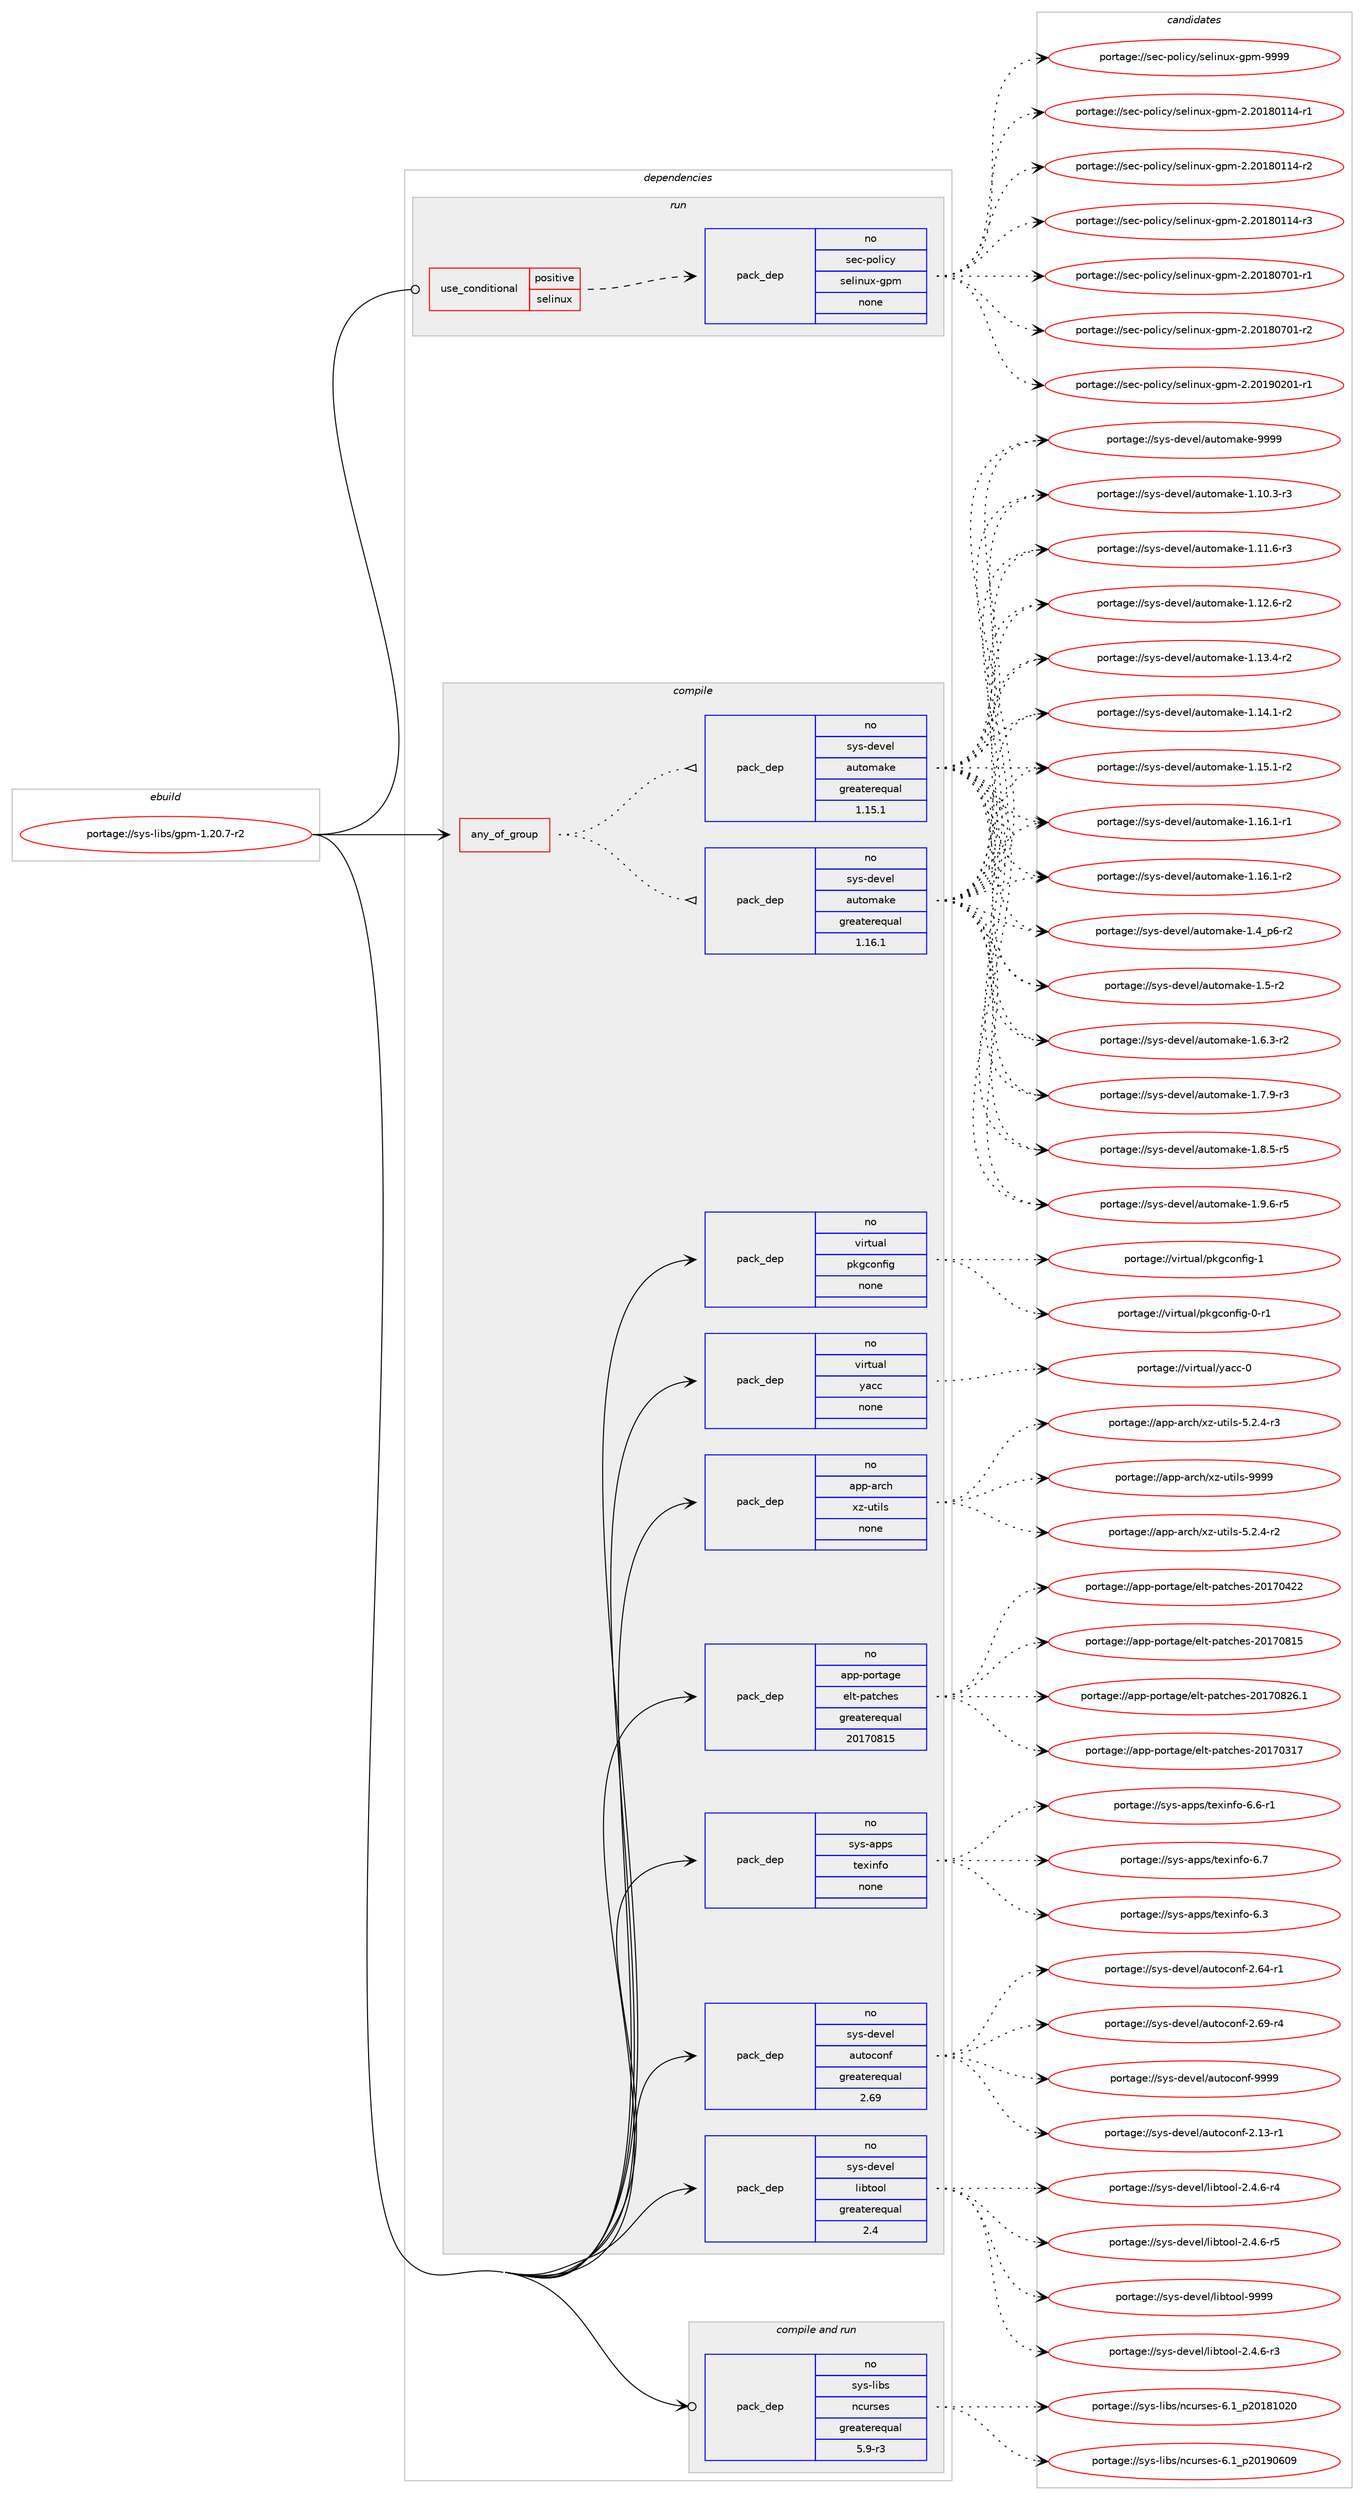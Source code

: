 digraph prolog {

# *************
# Graph options
# *************

newrank=true;
concentrate=true;
compound=true;
graph [rankdir=LR,fontname=Helvetica,fontsize=10,ranksep=1.5];#, ranksep=2.5, nodesep=0.2];
edge  [arrowhead=vee];
node  [fontname=Helvetica,fontsize=10];

# **********
# The ebuild
# **********

subgraph cluster_leftcol {
color=gray;
rank=same;
label=<<i>ebuild</i>>;
id [label="portage://sys-libs/gpm-1.20.7-r2", color=red, width=4, href="../sys-libs/gpm-1.20.7-r2.svg"];
}

# ****************
# The dependencies
# ****************

subgraph cluster_midcol {
color=gray;
label=<<i>dependencies</i>>;
subgraph cluster_compile {
fillcolor="#eeeeee";
style=filled;
label=<<i>compile</i>>;
subgraph any6994 {
dependency430521 [label=<<TABLE BORDER="0" CELLBORDER="1" CELLSPACING="0" CELLPADDING="4"><TR><TD CELLPADDING="10">any_of_group</TD></TR></TABLE>>, shape=none, color=red];subgraph pack319202 {
dependency430522 [label=<<TABLE BORDER="0" CELLBORDER="1" CELLSPACING="0" CELLPADDING="4" WIDTH="220"><TR><TD ROWSPAN="6" CELLPADDING="30">pack_dep</TD></TR><TR><TD WIDTH="110">no</TD></TR><TR><TD>sys-devel</TD></TR><TR><TD>automake</TD></TR><TR><TD>greaterequal</TD></TR><TR><TD>1.16.1</TD></TR></TABLE>>, shape=none, color=blue];
}
dependency430521:e -> dependency430522:w [weight=20,style="dotted",arrowhead="oinv"];
subgraph pack319203 {
dependency430523 [label=<<TABLE BORDER="0" CELLBORDER="1" CELLSPACING="0" CELLPADDING="4" WIDTH="220"><TR><TD ROWSPAN="6" CELLPADDING="30">pack_dep</TD></TR><TR><TD WIDTH="110">no</TD></TR><TR><TD>sys-devel</TD></TR><TR><TD>automake</TD></TR><TR><TD>greaterequal</TD></TR><TR><TD>1.15.1</TD></TR></TABLE>>, shape=none, color=blue];
}
dependency430521:e -> dependency430523:w [weight=20,style="dotted",arrowhead="oinv"];
}
id:e -> dependency430521:w [weight=20,style="solid",arrowhead="vee"];
subgraph pack319204 {
dependency430524 [label=<<TABLE BORDER="0" CELLBORDER="1" CELLSPACING="0" CELLPADDING="4" WIDTH="220"><TR><TD ROWSPAN="6" CELLPADDING="30">pack_dep</TD></TR><TR><TD WIDTH="110">no</TD></TR><TR><TD>app-arch</TD></TR><TR><TD>xz-utils</TD></TR><TR><TD>none</TD></TR><TR><TD></TD></TR></TABLE>>, shape=none, color=blue];
}
id:e -> dependency430524:w [weight=20,style="solid",arrowhead="vee"];
subgraph pack319205 {
dependency430525 [label=<<TABLE BORDER="0" CELLBORDER="1" CELLSPACING="0" CELLPADDING="4" WIDTH="220"><TR><TD ROWSPAN="6" CELLPADDING="30">pack_dep</TD></TR><TR><TD WIDTH="110">no</TD></TR><TR><TD>app-portage</TD></TR><TR><TD>elt-patches</TD></TR><TR><TD>greaterequal</TD></TR><TR><TD>20170815</TD></TR></TABLE>>, shape=none, color=blue];
}
id:e -> dependency430525:w [weight=20,style="solid",arrowhead="vee"];
subgraph pack319206 {
dependency430526 [label=<<TABLE BORDER="0" CELLBORDER="1" CELLSPACING="0" CELLPADDING="4" WIDTH="220"><TR><TD ROWSPAN="6" CELLPADDING="30">pack_dep</TD></TR><TR><TD WIDTH="110">no</TD></TR><TR><TD>sys-apps</TD></TR><TR><TD>texinfo</TD></TR><TR><TD>none</TD></TR><TR><TD></TD></TR></TABLE>>, shape=none, color=blue];
}
id:e -> dependency430526:w [weight=20,style="solid",arrowhead="vee"];
subgraph pack319207 {
dependency430527 [label=<<TABLE BORDER="0" CELLBORDER="1" CELLSPACING="0" CELLPADDING="4" WIDTH="220"><TR><TD ROWSPAN="6" CELLPADDING="30">pack_dep</TD></TR><TR><TD WIDTH="110">no</TD></TR><TR><TD>sys-devel</TD></TR><TR><TD>autoconf</TD></TR><TR><TD>greaterequal</TD></TR><TR><TD>2.69</TD></TR></TABLE>>, shape=none, color=blue];
}
id:e -> dependency430527:w [weight=20,style="solid",arrowhead="vee"];
subgraph pack319208 {
dependency430528 [label=<<TABLE BORDER="0" CELLBORDER="1" CELLSPACING="0" CELLPADDING="4" WIDTH="220"><TR><TD ROWSPAN="6" CELLPADDING="30">pack_dep</TD></TR><TR><TD WIDTH="110">no</TD></TR><TR><TD>sys-devel</TD></TR><TR><TD>libtool</TD></TR><TR><TD>greaterequal</TD></TR><TR><TD>2.4</TD></TR></TABLE>>, shape=none, color=blue];
}
id:e -> dependency430528:w [weight=20,style="solid",arrowhead="vee"];
subgraph pack319209 {
dependency430529 [label=<<TABLE BORDER="0" CELLBORDER="1" CELLSPACING="0" CELLPADDING="4" WIDTH="220"><TR><TD ROWSPAN="6" CELLPADDING="30">pack_dep</TD></TR><TR><TD WIDTH="110">no</TD></TR><TR><TD>virtual</TD></TR><TR><TD>pkgconfig</TD></TR><TR><TD>none</TD></TR><TR><TD></TD></TR></TABLE>>, shape=none, color=blue];
}
id:e -> dependency430529:w [weight=20,style="solid",arrowhead="vee"];
subgraph pack319210 {
dependency430530 [label=<<TABLE BORDER="0" CELLBORDER="1" CELLSPACING="0" CELLPADDING="4" WIDTH="220"><TR><TD ROWSPAN="6" CELLPADDING="30">pack_dep</TD></TR><TR><TD WIDTH="110">no</TD></TR><TR><TD>virtual</TD></TR><TR><TD>yacc</TD></TR><TR><TD>none</TD></TR><TR><TD></TD></TR></TABLE>>, shape=none, color=blue];
}
id:e -> dependency430530:w [weight=20,style="solid",arrowhead="vee"];
}
subgraph cluster_compileandrun {
fillcolor="#eeeeee";
style=filled;
label=<<i>compile and run</i>>;
subgraph pack319211 {
dependency430531 [label=<<TABLE BORDER="0" CELLBORDER="1" CELLSPACING="0" CELLPADDING="4" WIDTH="220"><TR><TD ROWSPAN="6" CELLPADDING="30">pack_dep</TD></TR><TR><TD WIDTH="110">no</TD></TR><TR><TD>sys-libs</TD></TR><TR><TD>ncurses</TD></TR><TR><TD>greaterequal</TD></TR><TR><TD>5.9-r3</TD></TR></TABLE>>, shape=none, color=blue];
}
id:e -> dependency430531:w [weight=20,style="solid",arrowhead="odotvee"];
}
subgraph cluster_run {
fillcolor="#eeeeee";
style=filled;
label=<<i>run</i>>;
subgraph cond104081 {
dependency430532 [label=<<TABLE BORDER="0" CELLBORDER="1" CELLSPACING="0" CELLPADDING="4"><TR><TD ROWSPAN="3" CELLPADDING="10">use_conditional</TD></TR><TR><TD>positive</TD></TR><TR><TD>selinux</TD></TR></TABLE>>, shape=none, color=red];
subgraph pack319212 {
dependency430533 [label=<<TABLE BORDER="0" CELLBORDER="1" CELLSPACING="0" CELLPADDING="4" WIDTH="220"><TR><TD ROWSPAN="6" CELLPADDING="30">pack_dep</TD></TR><TR><TD WIDTH="110">no</TD></TR><TR><TD>sec-policy</TD></TR><TR><TD>selinux-gpm</TD></TR><TR><TD>none</TD></TR><TR><TD></TD></TR></TABLE>>, shape=none, color=blue];
}
dependency430532:e -> dependency430533:w [weight=20,style="dashed",arrowhead="vee"];
}
id:e -> dependency430532:w [weight=20,style="solid",arrowhead="odot"];
}
}

# **************
# The candidates
# **************

subgraph cluster_choices {
rank=same;
color=gray;
label=<<i>candidates</i>>;

subgraph choice319202 {
color=black;
nodesep=1;
choiceportage11512111545100101118101108479711711611110997107101454946494846514511451 [label="portage://sys-devel/automake-1.10.3-r3", color=red, width=4,href="../sys-devel/automake-1.10.3-r3.svg"];
choiceportage11512111545100101118101108479711711611110997107101454946494946544511451 [label="portage://sys-devel/automake-1.11.6-r3", color=red, width=4,href="../sys-devel/automake-1.11.6-r3.svg"];
choiceportage11512111545100101118101108479711711611110997107101454946495046544511450 [label="portage://sys-devel/automake-1.12.6-r2", color=red, width=4,href="../sys-devel/automake-1.12.6-r2.svg"];
choiceportage11512111545100101118101108479711711611110997107101454946495146524511450 [label="portage://sys-devel/automake-1.13.4-r2", color=red, width=4,href="../sys-devel/automake-1.13.4-r2.svg"];
choiceportage11512111545100101118101108479711711611110997107101454946495246494511450 [label="portage://sys-devel/automake-1.14.1-r2", color=red, width=4,href="../sys-devel/automake-1.14.1-r2.svg"];
choiceportage11512111545100101118101108479711711611110997107101454946495346494511450 [label="portage://sys-devel/automake-1.15.1-r2", color=red, width=4,href="../sys-devel/automake-1.15.1-r2.svg"];
choiceportage11512111545100101118101108479711711611110997107101454946495446494511449 [label="portage://sys-devel/automake-1.16.1-r1", color=red, width=4,href="../sys-devel/automake-1.16.1-r1.svg"];
choiceportage11512111545100101118101108479711711611110997107101454946495446494511450 [label="portage://sys-devel/automake-1.16.1-r2", color=red, width=4,href="../sys-devel/automake-1.16.1-r2.svg"];
choiceportage115121115451001011181011084797117116111109971071014549465295112544511450 [label="portage://sys-devel/automake-1.4_p6-r2", color=red, width=4,href="../sys-devel/automake-1.4_p6-r2.svg"];
choiceportage11512111545100101118101108479711711611110997107101454946534511450 [label="portage://sys-devel/automake-1.5-r2", color=red, width=4,href="../sys-devel/automake-1.5-r2.svg"];
choiceportage115121115451001011181011084797117116111109971071014549465446514511450 [label="portage://sys-devel/automake-1.6.3-r2", color=red, width=4,href="../sys-devel/automake-1.6.3-r2.svg"];
choiceportage115121115451001011181011084797117116111109971071014549465546574511451 [label="portage://sys-devel/automake-1.7.9-r3", color=red, width=4,href="../sys-devel/automake-1.7.9-r3.svg"];
choiceportage115121115451001011181011084797117116111109971071014549465646534511453 [label="portage://sys-devel/automake-1.8.5-r5", color=red, width=4,href="../sys-devel/automake-1.8.5-r5.svg"];
choiceportage115121115451001011181011084797117116111109971071014549465746544511453 [label="portage://sys-devel/automake-1.9.6-r5", color=red, width=4,href="../sys-devel/automake-1.9.6-r5.svg"];
choiceportage115121115451001011181011084797117116111109971071014557575757 [label="portage://sys-devel/automake-9999", color=red, width=4,href="../sys-devel/automake-9999.svg"];
dependency430522:e -> choiceportage11512111545100101118101108479711711611110997107101454946494846514511451:w [style=dotted,weight="100"];
dependency430522:e -> choiceportage11512111545100101118101108479711711611110997107101454946494946544511451:w [style=dotted,weight="100"];
dependency430522:e -> choiceportage11512111545100101118101108479711711611110997107101454946495046544511450:w [style=dotted,weight="100"];
dependency430522:e -> choiceportage11512111545100101118101108479711711611110997107101454946495146524511450:w [style=dotted,weight="100"];
dependency430522:e -> choiceportage11512111545100101118101108479711711611110997107101454946495246494511450:w [style=dotted,weight="100"];
dependency430522:e -> choiceportage11512111545100101118101108479711711611110997107101454946495346494511450:w [style=dotted,weight="100"];
dependency430522:e -> choiceportage11512111545100101118101108479711711611110997107101454946495446494511449:w [style=dotted,weight="100"];
dependency430522:e -> choiceportage11512111545100101118101108479711711611110997107101454946495446494511450:w [style=dotted,weight="100"];
dependency430522:e -> choiceportage115121115451001011181011084797117116111109971071014549465295112544511450:w [style=dotted,weight="100"];
dependency430522:e -> choiceportage11512111545100101118101108479711711611110997107101454946534511450:w [style=dotted,weight="100"];
dependency430522:e -> choiceportage115121115451001011181011084797117116111109971071014549465446514511450:w [style=dotted,weight="100"];
dependency430522:e -> choiceportage115121115451001011181011084797117116111109971071014549465546574511451:w [style=dotted,weight="100"];
dependency430522:e -> choiceportage115121115451001011181011084797117116111109971071014549465646534511453:w [style=dotted,weight="100"];
dependency430522:e -> choiceportage115121115451001011181011084797117116111109971071014549465746544511453:w [style=dotted,weight="100"];
dependency430522:e -> choiceportage115121115451001011181011084797117116111109971071014557575757:w [style=dotted,weight="100"];
}
subgraph choice319203 {
color=black;
nodesep=1;
choiceportage11512111545100101118101108479711711611110997107101454946494846514511451 [label="portage://sys-devel/automake-1.10.3-r3", color=red, width=4,href="../sys-devel/automake-1.10.3-r3.svg"];
choiceportage11512111545100101118101108479711711611110997107101454946494946544511451 [label="portage://sys-devel/automake-1.11.6-r3", color=red, width=4,href="../sys-devel/automake-1.11.6-r3.svg"];
choiceportage11512111545100101118101108479711711611110997107101454946495046544511450 [label="portage://sys-devel/automake-1.12.6-r2", color=red, width=4,href="../sys-devel/automake-1.12.6-r2.svg"];
choiceportage11512111545100101118101108479711711611110997107101454946495146524511450 [label="portage://sys-devel/automake-1.13.4-r2", color=red, width=4,href="../sys-devel/automake-1.13.4-r2.svg"];
choiceportage11512111545100101118101108479711711611110997107101454946495246494511450 [label="portage://sys-devel/automake-1.14.1-r2", color=red, width=4,href="../sys-devel/automake-1.14.1-r2.svg"];
choiceportage11512111545100101118101108479711711611110997107101454946495346494511450 [label="portage://sys-devel/automake-1.15.1-r2", color=red, width=4,href="../sys-devel/automake-1.15.1-r2.svg"];
choiceportage11512111545100101118101108479711711611110997107101454946495446494511449 [label="portage://sys-devel/automake-1.16.1-r1", color=red, width=4,href="../sys-devel/automake-1.16.1-r1.svg"];
choiceportage11512111545100101118101108479711711611110997107101454946495446494511450 [label="portage://sys-devel/automake-1.16.1-r2", color=red, width=4,href="../sys-devel/automake-1.16.1-r2.svg"];
choiceportage115121115451001011181011084797117116111109971071014549465295112544511450 [label="portage://sys-devel/automake-1.4_p6-r2", color=red, width=4,href="../sys-devel/automake-1.4_p6-r2.svg"];
choiceportage11512111545100101118101108479711711611110997107101454946534511450 [label="portage://sys-devel/automake-1.5-r2", color=red, width=4,href="../sys-devel/automake-1.5-r2.svg"];
choiceportage115121115451001011181011084797117116111109971071014549465446514511450 [label="portage://sys-devel/automake-1.6.3-r2", color=red, width=4,href="../sys-devel/automake-1.6.3-r2.svg"];
choiceportage115121115451001011181011084797117116111109971071014549465546574511451 [label="portage://sys-devel/automake-1.7.9-r3", color=red, width=4,href="../sys-devel/automake-1.7.9-r3.svg"];
choiceportage115121115451001011181011084797117116111109971071014549465646534511453 [label="portage://sys-devel/automake-1.8.5-r5", color=red, width=4,href="../sys-devel/automake-1.8.5-r5.svg"];
choiceportage115121115451001011181011084797117116111109971071014549465746544511453 [label="portage://sys-devel/automake-1.9.6-r5", color=red, width=4,href="../sys-devel/automake-1.9.6-r5.svg"];
choiceportage115121115451001011181011084797117116111109971071014557575757 [label="portage://sys-devel/automake-9999", color=red, width=4,href="../sys-devel/automake-9999.svg"];
dependency430523:e -> choiceportage11512111545100101118101108479711711611110997107101454946494846514511451:w [style=dotted,weight="100"];
dependency430523:e -> choiceportage11512111545100101118101108479711711611110997107101454946494946544511451:w [style=dotted,weight="100"];
dependency430523:e -> choiceportage11512111545100101118101108479711711611110997107101454946495046544511450:w [style=dotted,weight="100"];
dependency430523:e -> choiceportage11512111545100101118101108479711711611110997107101454946495146524511450:w [style=dotted,weight="100"];
dependency430523:e -> choiceportage11512111545100101118101108479711711611110997107101454946495246494511450:w [style=dotted,weight="100"];
dependency430523:e -> choiceportage11512111545100101118101108479711711611110997107101454946495346494511450:w [style=dotted,weight="100"];
dependency430523:e -> choiceportage11512111545100101118101108479711711611110997107101454946495446494511449:w [style=dotted,weight="100"];
dependency430523:e -> choiceportage11512111545100101118101108479711711611110997107101454946495446494511450:w [style=dotted,weight="100"];
dependency430523:e -> choiceportage115121115451001011181011084797117116111109971071014549465295112544511450:w [style=dotted,weight="100"];
dependency430523:e -> choiceportage11512111545100101118101108479711711611110997107101454946534511450:w [style=dotted,weight="100"];
dependency430523:e -> choiceportage115121115451001011181011084797117116111109971071014549465446514511450:w [style=dotted,weight="100"];
dependency430523:e -> choiceportage115121115451001011181011084797117116111109971071014549465546574511451:w [style=dotted,weight="100"];
dependency430523:e -> choiceportage115121115451001011181011084797117116111109971071014549465646534511453:w [style=dotted,weight="100"];
dependency430523:e -> choiceportage115121115451001011181011084797117116111109971071014549465746544511453:w [style=dotted,weight="100"];
dependency430523:e -> choiceportage115121115451001011181011084797117116111109971071014557575757:w [style=dotted,weight="100"];
}
subgraph choice319204 {
color=black;
nodesep=1;
choiceportage9711211245971149910447120122451171161051081154553465046524511450 [label="portage://app-arch/xz-utils-5.2.4-r2", color=red, width=4,href="../app-arch/xz-utils-5.2.4-r2.svg"];
choiceportage9711211245971149910447120122451171161051081154553465046524511451 [label="portage://app-arch/xz-utils-5.2.4-r3", color=red, width=4,href="../app-arch/xz-utils-5.2.4-r3.svg"];
choiceportage9711211245971149910447120122451171161051081154557575757 [label="portage://app-arch/xz-utils-9999", color=red, width=4,href="../app-arch/xz-utils-9999.svg"];
dependency430524:e -> choiceportage9711211245971149910447120122451171161051081154553465046524511450:w [style=dotted,weight="100"];
dependency430524:e -> choiceportage9711211245971149910447120122451171161051081154553465046524511451:w [style=dotted,weight="100"];
dependency430524:e -> choiceportage9711211245971149910447120122451171161051081154557575757:w [style=dotted,weight="100"];
}
subgraph choice319205 {
color=black;
nodesep=1;
choiceportage97112112451121111141169710310147101108116451129711699104101115455048495548514955 [label="portage://app-portage/elt-patches-20170317", color=red, width=4,href="../app-portage/elt-patches-20170317.svg"];
choiceportage97112112451121111141169710310147101108116451129711699104101115455048495548525050 [label="portage://app-portage/elt-patches-20170422", color=red, width=4,href="../app-portage/elt-patches-20170422.svg"];
choiceportage97112112451121111141169710310147101108116451129711699104101115455048495548564953 [label="portage://app-portage/elt-patches-20170815", color=red, width=4,href="../app-portage/elt-patches-20170815.svg"];
choiceportage971121124511211111411697103101471011081164511297116991041011154550484955485650544649 [label="portage://app-portage/elt-patches-20170826.1", color=red, width=4,href="../app-portage/elt-patches-20170826.1.svg"];
dependency430525:e -> choiceportage97112112451121111141169710310147101108116451129711699104101115455048495548514955:w [style=dotted,weight="100"];
dependency430525:e -> choiceportage97112112451121111141169710310147101108116451129711699104101115455048495548525050:w [style=dotted,weight="100"];
dependency430525:e -> choiceportage97112112451121111141169710310147101108116451129711699104101115455048495548564953:w [style=dotted,weight="100"];
dependency430525:e -> choiceportage971121124511211111411697103101471011081164511297116991041011154550484955485650544649:w [style=dotted,weight="100"];
}
subgraph choice319206 {
color=black;
nodesep=1;
choiceportage11512111545971121121154711610112010511010211145544651 [label="portage://sys-apps/texinfo-6.3", color=red, width=4,href="../sys-apps/texinfo-6.3.svg"];
choiceportage115121115459711211211547116101120105110102111455446544511449 [label="portage://sys-apps/texinfo-6.6-r1", color=red, width=4,href="../sys-apps/texinfo-6.6-r1.svg"];
choiceportage11512111545971121121154711610112010511010211145544655 [label="portage://sys-apps/texinfo-6.7", color=red, width=4,href="../sys-apps/texinfo-6.7.svg"];
dependency430526:e -> choiceportage11512111545971121121154711610112010511010211145544651:w [style=dotted,weight="100"];
dependency430526:e -> choiceportage115121115459711211211547116101120105110102111455446544511449:w [style=dotted,weight="100"];
dependency430526:e -> choiceportage11512111545971121121154711610112010511010211145544655:w [style=dotted,weight="100"];
}
subgraph choice319207 {
color=black;
nodesep=1;
choiceportage1151211154510010111810110847971171161119911111010245504649514511449 [label="portage://sys-devel/autoconf-2.13-r1", color=red, width=4,href="../sys-devel/autoconf-2.13-r1.svg"];
choiceportage1151211154510010111810110847971171161119911111010245504654524511449 [label="portage://sys-devel/autoconf-2.64-r1", color=red, width=4,href="../sys-devel/autoconf-2.64-r1.svg"];
choiceportage1151211154510010111810110847971171161119911111010245504654574511452 [label="portage://sys-devel/autoconf-2.69-r4", color=red, width=4,href="../sys-devel/autoconf-2.69-r4.svg"];
choiceportage115121115451001011181011084797117116111991111101024557575757 [label="portage://sys-devel/autoconf-9999", color=red, width=4,href="../sys-devel/autoconf-9999.svg"];
dependency430527:e -> choiceportage1151211154510010111810110847971171161119911111010245504649514511449:w [style=dotted,weight="100"];
dependency430527:e -> choiceportage1151211154510010111810110847971171161119911111010245504654524511449:w [style=dotted,weight="100"];
dependency430527:e -> choiceportage1151211154510010111810110847971171161119911111010245504654574511452:w [style=dotted,weight="100"];
dependency430527:e -> choiceportage115121115451001011181011084797117116111991111101024557575757:w [style=dotted,weight="100"];
}
subgraph choice319208 {
color=black;
nodesep=1;
choiceportage1151211154510010111810110847108105981161111111084550465246544511451 [label="portage://sys-devel/libtool-2.4.6-r3", color=red, width=4,href="../sys-devel/libtool-2.4.6-r3.svg"];
choiceportage1151211154510010111810110847108105981161111111084550465246544511452 [label="portage://sys-devel/libtool-2.4.6-r4", color=red, width=4,href="../sys-devel/libtool-2.4.6-r4.svg"];
choiceportage1151211154510010111810110847108105981161111111084550465246544511453 [label="portage://sys-devel/libtool-2.4.6-r5", color=red, width=4,href="../sys-devel/libtool-2.4.6-r5.svg"];
choiceportage1151211154510010111810110847108105981161111111084557575757 [label="portage://sys-devel/libtool-9999", color=red, width=4,href="../sys-devel/libtool-9999.svg"];
dependency430528:e -> choiceportage1151211154510010111810110847108105981161111111084550465246544511451:w [style=dotted,weight="100"];
dependency430528:e -> choiceportage1151211154510010111810110847108105981161111111084550465246544511452:w [style=dotted,weight="100"];
dependency430528:e -> choiceportage1151211154510010111810110847108105981161111111084550465246544511453:w [style=dotted,weight="100"];
dependency430528:e -> choiceportage1151211154510010111810110847108105981161111111084557575757:w [style=dotted,weight="100"];
}
subgraph choice319209 {
color=black;
nodesep=1;
choiceportage11810511411611797108471121071039911111010210510345484511449 [label="portage://virtual/pkgconfig-0-r1", color=red, width=4,href="../virtual/pkgconfig-0-r1.svg"];
choiceportage1181051141161179710847112107103991111101021051034549 [label="portage://virtual/pkgconfig-1", color=red, width=4,href="../virtual/pkgconfig-1.svg"];
dependency430529:e -> choiceportage11810511411611797108471121071039911111010210510345484511449:w [style=dotted,weight="100"];
dependency430529:e -> choiceportage1181051141161179710847112107103991111101021051034549:w [style=dotted,weight="100"];
}
subgraph choice319210 {
color=black;
nodesep=1;
choiceportage11810511411611797108471219799994548 [label="portage://virtual/yacc-0", color=red, width=4,href="../virtual/yacc-0.svg"];
dependency430530:e -> choiceportage11810511411611797108471219799994548:w [style=dotted,weight="100"];
}
subgraph choice319211 {
color=black;
nodesep=1;
choiceportage1151211154510810598115471109911711411510111545544649951125048495649485048 [label="portage://sys-libs/ncurses-6.1_p20181020", color=red, width=4,href="../sys-libs/ncurses-6.1_p20181020.svg"];
choiceportage1151211154510810598115471109911711411510111545544649951125048495748544857 [label="portage://sys-libs/ncurses-6.1_p20190609", color=red, width=4,href="../sys-libs/ncurses-6.1_p20190609.svg"];
dependency430531:e -> choiceportage1151211154510810598115471109911711411510111545544649951125048495649485048:w [style=dotted,weight="100"];
dependency430531:e -> choiceportage1151211154510810598115471109911711411510111545544649951125048495748544857:w [style=dotted,weight="100"];
}
subgraph choice319212 {
color=black;
nodesep=1;
choiceportage115101994511211110810599121471151011081051101171204510311210945504650484956484949524511449 [label="portage://sec-policy/selinux-gpm-2.20180114-r1", color=red, width=4,href="../sec-policy/selinux-gpm-2.20180114-r1.svg"];
choiceportage115101994511211110810599121471151011081051101171204510311210945504650484956484949524511450 [label="portage://sec-policy/selinux-gpm-2.20180114-r2", color=red, width=4,href="../sec-policy/selinux-gpm-2.20180114-r2.svg"];
choiceportage115101994511211110810599121471151011081051101171204510311210945504650484956484949524511451 [label="portage://sec-policy/selinux-gpm-2.20180114-r3", color=red, width=4,href="../sec-policy/selinux-gpm-2.20180114-r3.svg"];
choiceportage115101994511211110810599121471151011081051101171204510311210945504650484956485548494511449 [label="portage://sec-policy/selinux-gpm-2.20180701-r1", color=red, width=4,href="../sec-policy/selinux-gpm-2.20180701-r1.svg"];
choiceportage115101994511211110810599121471151011081051101171204510311210945504650484956485548494511450 [label="portage://sec-policy/selinux-gpm-2.20180701-r2", color=red, width=4,href="../sec-policy/selinux-gpm-2.20180701-r2.svg"];
choiceportage115101994511211110810599121471151011081051101171204510311210945504650484957485048494511449 [label="portage://sec-policy/selinux-gpm-2.20190201-r1", color=red, width=4,href="../sec-policy/selinux-gpm-2.20190201-r1.svg"];
choiceportage11510199451121111081059912147115101108105110117120451031121094557575757 [label="portage://sec-policy/selinux-gpm-9999", color=red, width=4,href="../sec-policy/selinux-gpm-9999.svg"];
dependency430533:e -> choiceportage115101994511211110810599121471151011081051101171204510311210945504650484956484949524511449:w [style=dotted,weight="100"];
dependency430533:e -> choiceportage115101994511211110810599121471151011081051101171204510311210945504650484956484949524511450:w [style=dotted,weight="100"];
dependency430533:e -> choiceportage115101994511211110810599121471151011081051101171204510311210945504650484956484949524511451:w [style=dotted,weight="100"];
dependency430533:e -> choiceportage115101994511211110810599121471151011081051101171204510311210945504650484956485548494511449:w [style=dotted,weight="100"];
dependency430533:e -> choiceportage115101994511211110810599121471151011081051101171204510311210945504650484956485548494511450:w [style=dotted,weight="100"];
dependency430533:e -> choiceportage115101994511211110810599121471151011081051101171204510311210945504650484957485048494511449:w [style=dotted,weight="100"];
dependency430533:e -> choiceportage11510199451121111081059912147115101108105110117120451031121094557575757:w [style=dotted,weight="100"];
}
}

}
